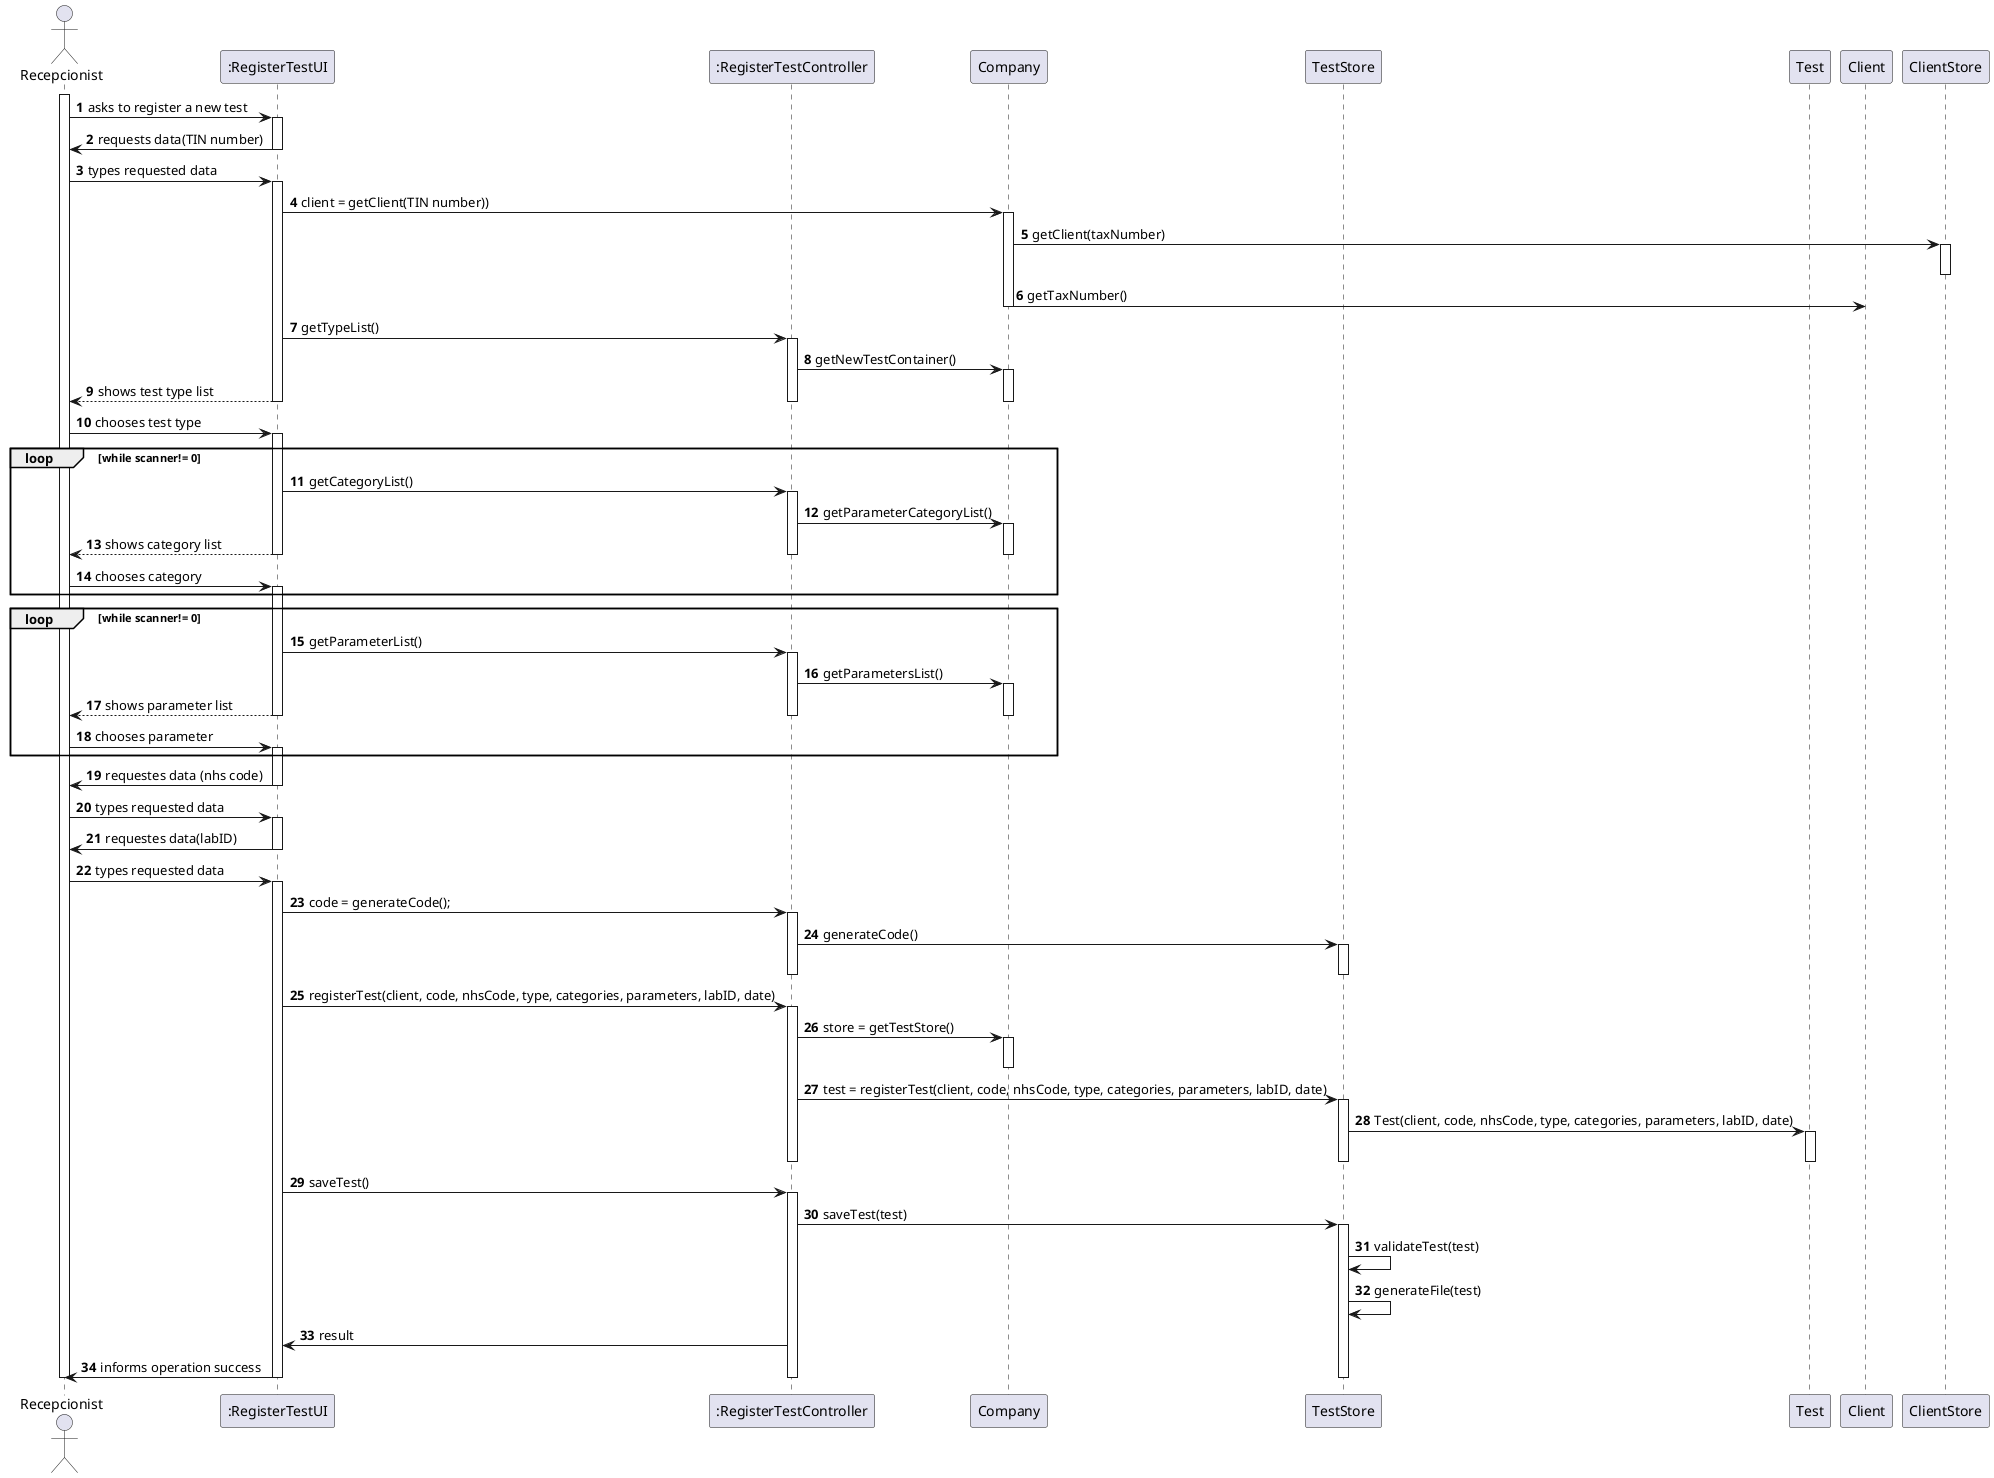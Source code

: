 @startuml
autonumber
'hide footbox
actor "Recepcionist" as ADM

participant ":RegisterTestUI" as UI
participant ":RegisterTestController" as CTRL
participant "Company" as COMP
participant "TestStore" as STORE
participant "Test" as TEST
participant "Client" as CLIENT
participant "ClientStore" as CLSTORE


activate ADM
ADM -> UI : asks to register a new test
activate UI
UI -> ADM : requests data(TIN number)
deactivate UI

ADM -> UI : types requested data
activate UI
UI -> COMP : client = getClient(TIN number))
activate COMP

COMP -> CLSTORE : getClient(taxNumber)
activate CLSTORE
deactivate CLSTORE
COMP -> CLIENT : getTaxNumber()
deactivate COMP

UI -> CTRL : getTypeList()
activate CTRL
CTRL -> COMP : getNewTestContainer()
activate COMP

UI --> ADM : shows test type list
deactivate CTRL
deactivate UI
deactivate COMP


ADM -> UI : chooses test type
activate UI
loop while scanner!= 0
UI -> CTRL : getCategoryList()
activate CTRL
CTRL -> COMP : getParameterCategoryList()
activate COMP

UI --> ADM: shows category list
deactivate COMP
deactivate CTRL
deactivate UI


ADM -> UI : chooses category
activate UI
end
loop while scanner!= 0
UI -> CTRL : getParameterList()
activate CTRL
CTRL -> COMP : getParametersList()
activate COMP

UI --> ADM : shows parameter list
deactivate COMP
deactivate CTRL
deactivate UI


ADM -> UI : chooses parameter
activate UI
end
UI -> ADM : requestes data (nhs code)
deactivate UI

ADM -> UI : types requested data
activate UI
UI -> ADM : requestes data(labID)
deactivate UI

ADM -> UI : types requested data
activate UI
UI -> CTRL : code = generateCode();
activate CTRL
CTRL -> STORE : generateCode()
activate STORE
deactivate STORE
deactivate CTRL
UI -> CTRL : registerTest(client, code, nhsCode, type, categories, parameters, labID, date)
activate CTRL
CTRL -> COMP : store = getTestStore()
activate COMP
deactivate COMP
CTRL -> STORE : test = registerTest(client, code, nhsCode, type, categories, parameters, labID, date)
activate STORE
STORE -> TEST : Test(client, code, nhsCode, type, categories, parameters, labID, date)
activate TEST
deactivate TEST
deactivate STORE
deactivate CTRL

UI -> CTRL : saveTest()
activate CTRL
CTRL -> STORE : saveTest(test)
activate STORE
STORE -> STORE : validateTest(test)
STORE -> STORE : generateFile(test)

CTRL -> UI : result
UI -> ADM : informs operation success
deactivate UI
deactivate CTRL
deactivate STORE


deactivate ADM
@enduml